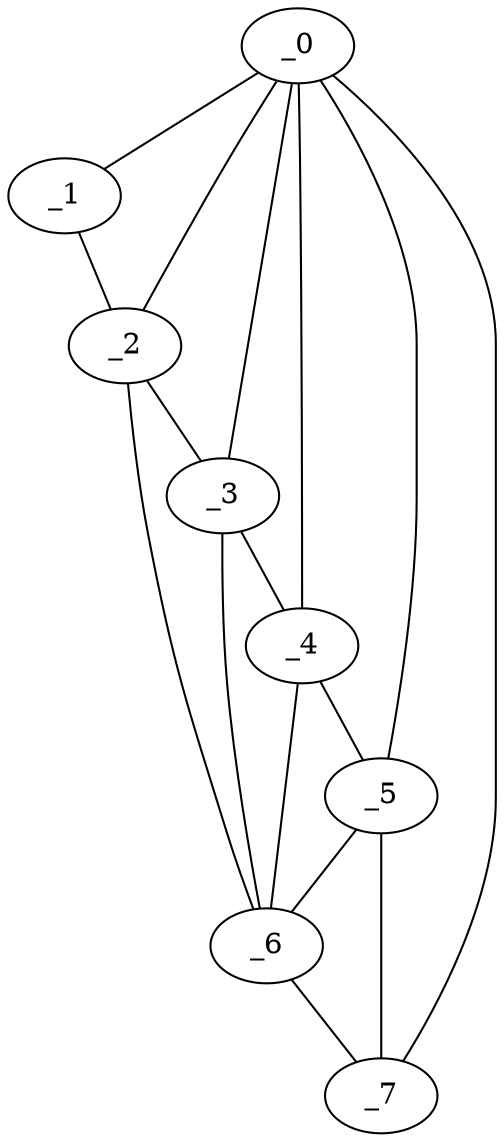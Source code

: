 graph "obj71__150.gxl" {
	_0	 [x=19,
		y=14];
	_1	 [x=102,
		y=112];
	_0 -- _1	 [valence=1];
	_2	 [x=105,
		y=96];
	_0 -- _2	 [valence=2];
	_3	 [x=106,
		y=80];
	_0 -- _3	 [valence=2];
	_4	 [x=108,
		y=36];
	_0 -- _4	 [valence=1];
	_5	 [x=109,
		y=23];
	_0 -- _5	 [valence=2];
	_7	 [x=111,
		y=16];
	_0 -- _7	 [valence=1];
	_1 -- _2	 [valence=1];
	_2 -- _3	 [valence=2];
	_6	 [x=110,
		y=31];
	_2 -- _6	 [valence=1];
	_3 -- _4	 [valence=2];
	_3 -- _6	 [valence=2];
	_4 -- _5	 [valence=2];
	_4 -- _6	 [valence=1];
	_5 -- _6	 [valence=2];
	_5 -- _7	 [valence=2];
	_6 -- _7	 [valence=1];
}
